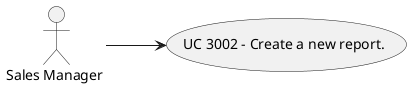 @startuml
left to right direction

:Sales Manager : --> (UC 3002)
"UC 3002 - Create a new report." as (UC 3002)
@enduml